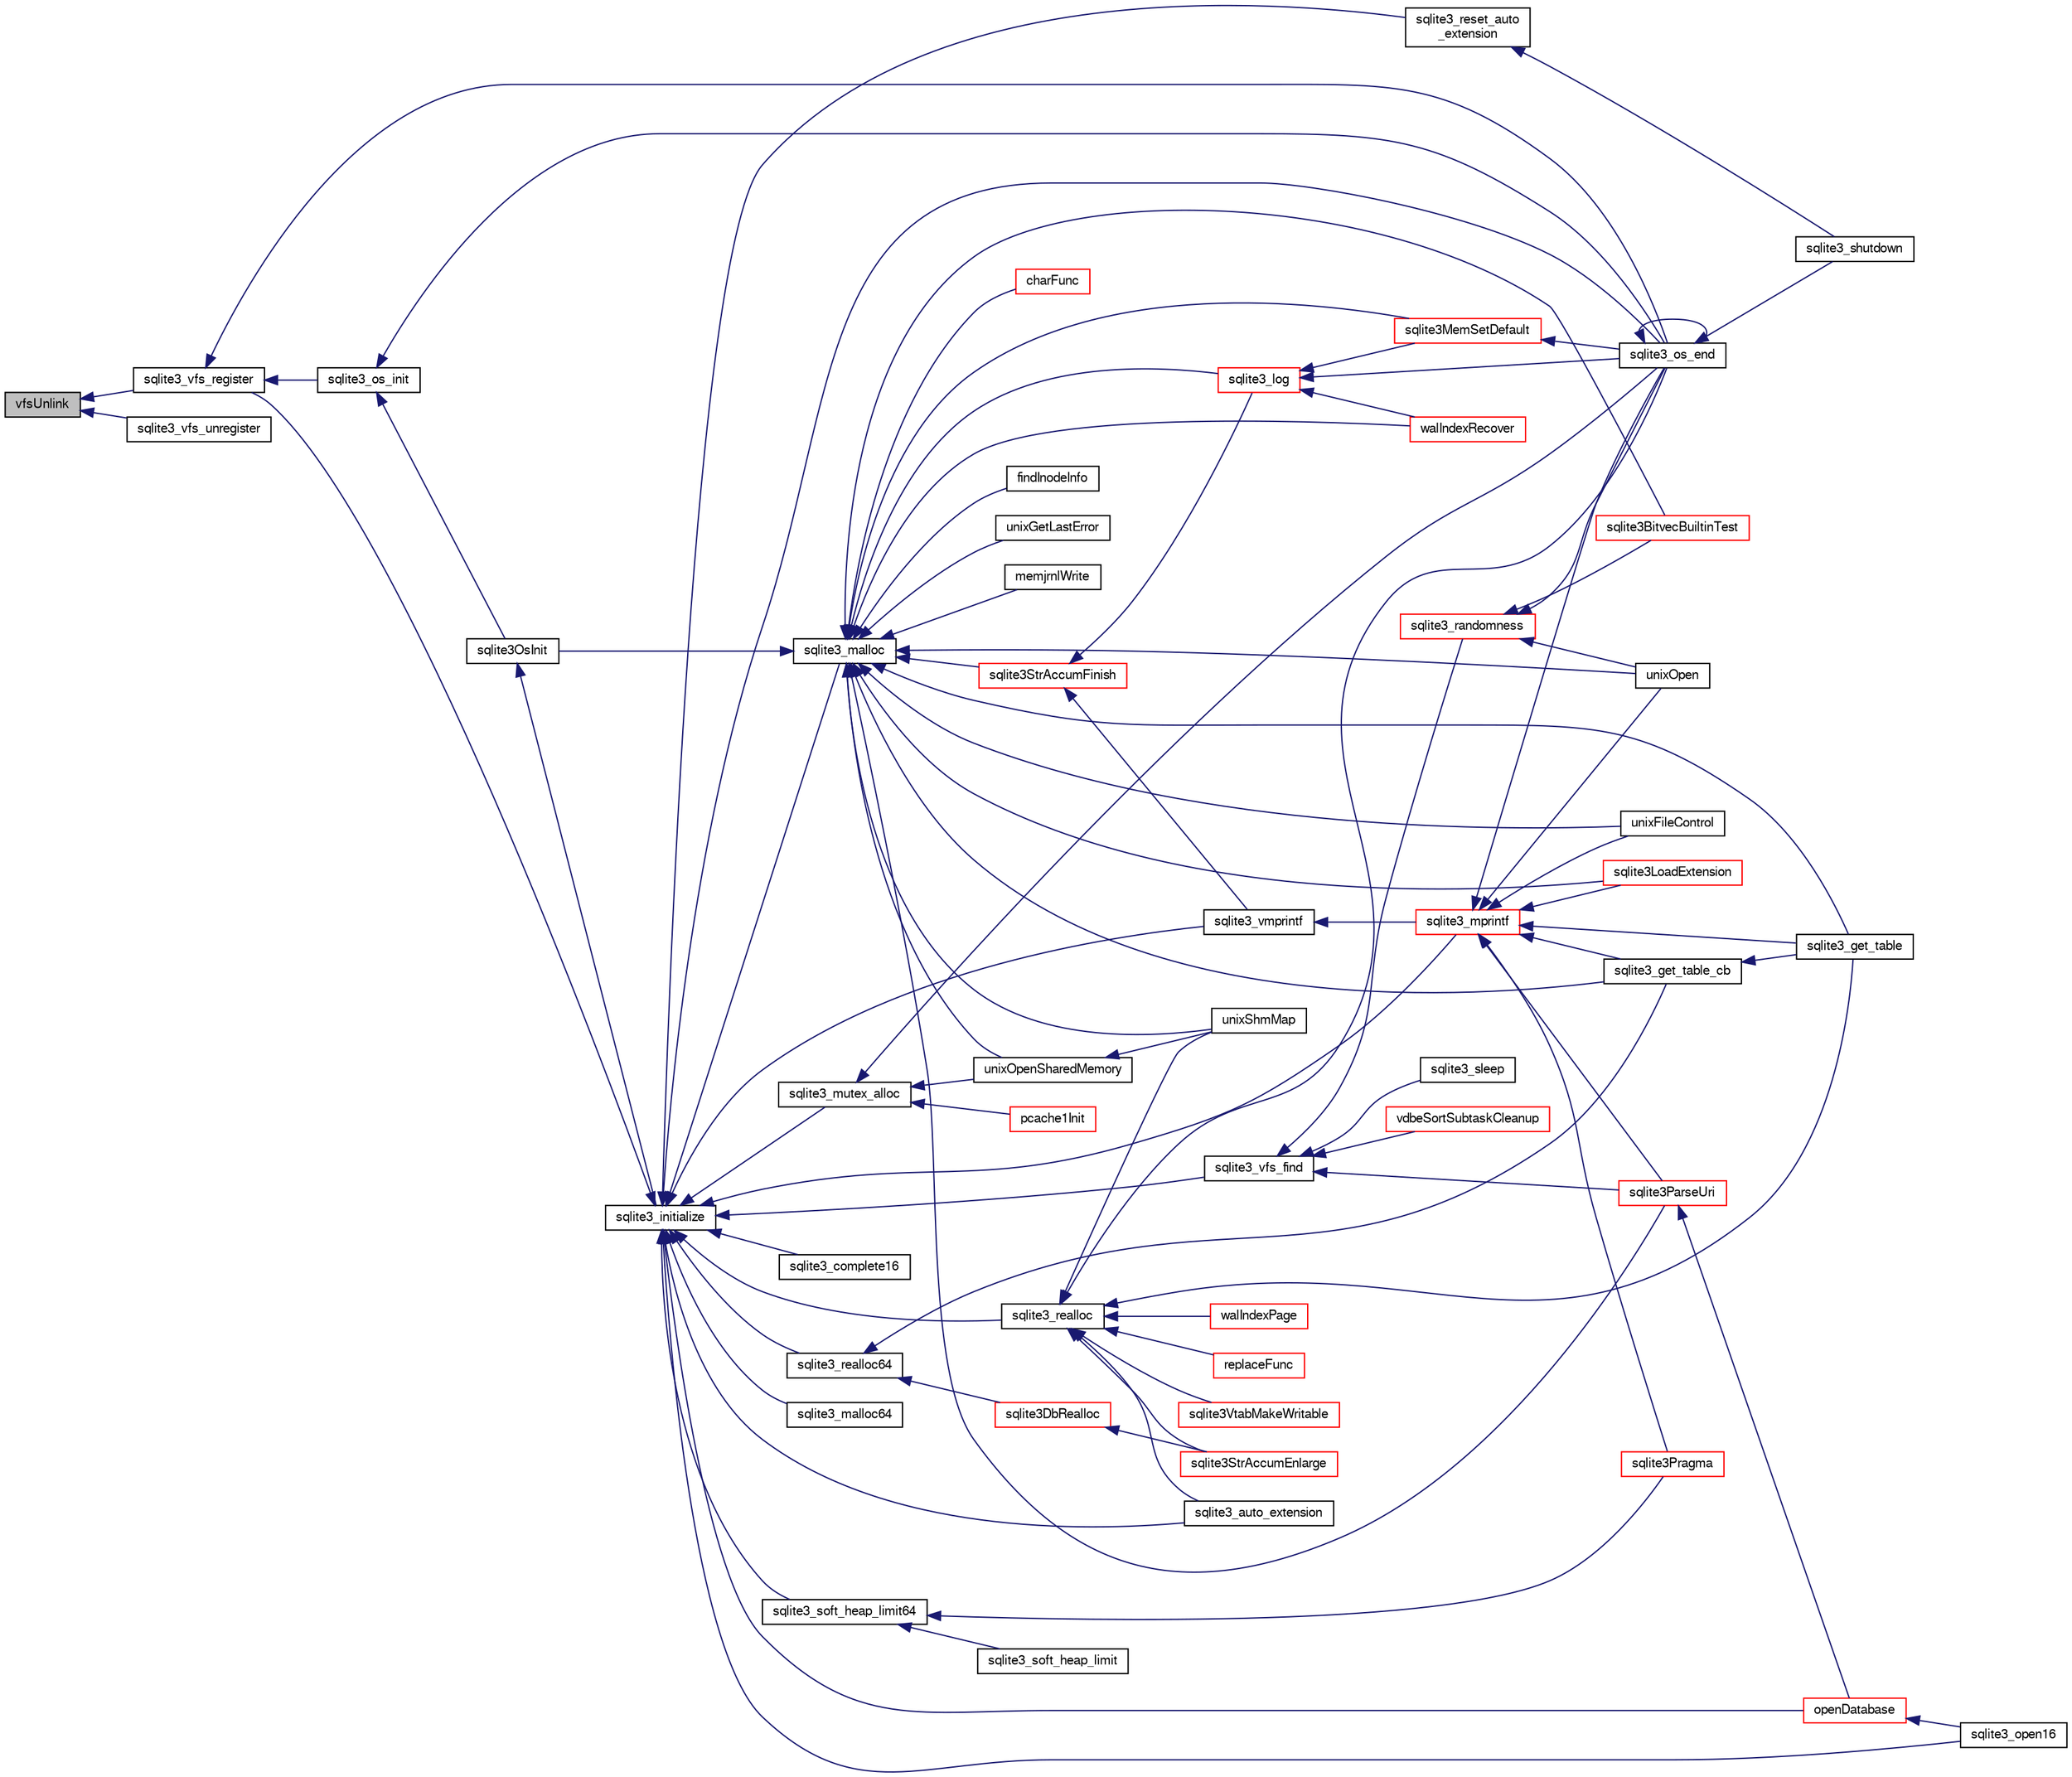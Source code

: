 digraph "vfsUnlink"
{
  edge [fontname="FreeSans",fontsize="10",labelfontname="FreeSans",labelfontsize="10"];
  node [fontname="FreeSans",fontsize="10",shape=record];
  rankdir="LR";
  Node889192 [label="vfsUnlink",height=0.2,width=0.4,color="black", fillcolor="grey75", style="filled", fontcolor="black"];
  Node889192 -> Node889193 [dir="back",color="midnightblue",fontsize="10",style="solid",fontname="FreeSans"];
  Node889193 [label="sqlite3_vfs_register",height=0.2,width=0.4,color="black", fillcolor="white", style="filled",URL="$sqlite3_8h.html#a7184b289ccd4c4c7200589137d88c4ae"];
  Node889193 -> Node889194 [dir="back",color="midnightblue",fontsize="10",style="solid",fontname="FreeSans"];
  Node889194 [label="sqlite3_os_init",height=0.2,width=0.4,color="black", fillcolor="white", style="filled",URL="$sqlite3_8h.html#acebc2290d00a32d3afe2361f2979038b"];
  Node889194 -> Node889195 [dir="back",color="midnightblue",fontsize="10",style="solid",fontname="FreeSans"];
  Node889195 [label="sqlite3OsInit",height=0.2,width=0.4,color="black", fillcolor="white", style="filled",URL="$sqlite3_8c.html#afeaa886fe1ca086a30fd278b1d069762"];
  Node889195 -> Node889196 [dir="back",color="midnightblue",fontsize="10",style="solid",fontname="FreeSans"];
  Node889196 [label="sqlite3_initialize",height=0.2,width=0.4,color="black", fillcolor="white", style="filled",URL="$sqlite3_8h.html#ab0c0ee2d5d4cf8b28e9572296a8861df"];
  Node889196 -> Node889197 [dir="back",color="midnightblue",fontsize="10",style="solid",fontname="FreeSans"];
  Node889197 [label="sqlite3_vfs_find",height=0.2,width=0.4,color="black", fillcolor="white", style="filled",URL="$sqlite3_8h.html#ac201a26de3dfa1d6deb8069eb8d95627"];
  Node889197 -> Node889198 [dir="back",color="midnightblue",fontsize="10",style="solid",fontname="FreeSans"];
  Node889198 [label="sqlite3_randomness",height=0.2,width=0.4,color="red", fillcolor="white", style="filled",URL="$sqlite3_8h.html#aa452ad88657d4606e137b09c4e9315c7"];
  Node889198 -> Node889202 [dir="back",color="midnightblue",fontsize="10",style="solid",fontname="FreeSans"];
  Node889202 [label="unixOpen",height=0.2,width=0.4,color="black", fillcolor="white", style="filled",URL="$sqlite3_8c.html#a8ed5efc47b6e14f7805cd1bb9b215775"];
  Node889198 -> Node889203 [dir="back",color="midnightblue",fontsize="10",style="solid",fontname="FreeSans"];
  Node889203 [label="sqlite3_os_end",height=0.2,width=0.4,color="black", fillcolor="white", style="filled",URL="$sqlite3_8h.html#a2288c95881ecca13d994e42b6a958906"];
  Node889203 -> Node889203 [dir="back",color="midnightblue",fontsize="10",style="solid",fontname="FreeSans"];
  Node889203 -> Node889204 [dir="back",color="midnightblue",fontsize="10",style="solid",fontname="FreeSans"];
  Node889204 [label="sqlite3_shutdown",height=0.2,width=0.4,color="black", fillcolor="white", style="filled",URL="$sqlite3_8h.html#aeaf9947fe863ba3d3aca061475e3af2e"];
  Node889198 -> Node889205 [dir="back",color="midnightblue",fontsize="10",style="solid",fontname="FreeSans"];
  Node889205 [label="sqlite3BitvecBuiltinTest",height=0.2,width=0.4,color="red", fillcolor="white", style="filled",URL="$sqlite3_8c.html#a9b4e3e921ce1ede6f10a9106c034ff9b"];
  Node889197 -> Node889602 [dir="back",color="midnightblue",fontsize="10",style="solid",fontname="FreeSans"];
  Node889602 [label="vdbeSortSubtaskCleanup",height=0.2,width=0.4,color="red", fillcolor="white", style="filled",URL="$sqlite3_8c.html#abc8ce4c3ef58cc10f5b27642aab32b30"];
  Node889197 -> Node889605 [dir="back",color="midnightblue",fontsize="10",style="solid",fontname="FreeSans"];
  Node889605 [label="sqlite3ParseUri",height=0.2,width=0.4,color="red", fillcolor="white", style="filled",URL="$sqlite3_8c.html#aaa912f29a67460d8b2186c97056e8767"];
  Node889605 -> Node889447 [dir="back",color="midnightblue",fontsize="10",style="solid",fontname="FreeSans"];
  Node889447 [label="openDatabase",height=0.2,width=0.4,color="red", fillcolor="white", style="filled",URL="$sqlite3_8c.html#a6a9c3bc3a64234e863413f41db473758"];
  Node889447 -> Node889450 [dir="back",color="midnightblue",fontsize="10",style="solid",fontname="FreeSans"];
  Node889450 [label="sqlite3_open16",height=0.2,width=0.4,color="black", fillcolor="white", style="filled",URL="$sqlite3_8h.html#adbc401bb96713f32e553db32f6f3ca33"];
  Node889197 -> Node889606 [dir="back",color="midnightblue",fontsize="10",style="solid",fontname="FreeSans"];
  Node889606 [label="sqlite3_sleep",height=0.2,width=0.4,color="black", fillcolor="white", style="filled",URL="$sqlite3_8h.html#ad0c133ddbbecb6433f3c6ebef8966efa"];
  Node889196 -> Node889193 [dir="back",color="midnightblue",fontsize="10",style="solid",fontname="FreeSans"];
  Node889196 -> Node889607 [dir="back",color="midnightblue",fontsize="10",style="solid",fontname="FreeSans"];
  Node889607 [label="sqlite3_mutex_alloc",height=0.2,width=0.4,color="black", fillcolor="white", style="filled",URL="$sqlite3_8h.html#aa3f89418cd18e99596435c958b29b650"];
  Node889607 -> Node889608 [dir="back",color="midnightblue",fontsize="10",style="solid",fontname="FreeSans"];
  Node889608 [label="unixOpenSharedMemory",height=0.2,width=0.4,color="black", fillcolor="white", style="filled",URL="$sqlite3_8c.html#a30775afa2e08ca6ddc7853326afed7c7"];
  Node889608 -> Node889609 [dir="back",color="midnightblue",fontsize="10",style="solid",fontname="FreeSans"];
  Node889609 [label="unixShmMap",height=0.2,width=0.4,color="black", fillcolor="white", style="filled",URL="$sqlite3_8c.html#aeaa77f0ab08a4f4ee5f86e8c9727e974"];
  Node889607 -> Node889203 [dir="back",color="midnightblue",fontsize="10",style="solid",fontname="FreeSans"];
  Node889607 -> Node889610 [dir="back",color="midnightblue",fontsize="10",style="solid",fontname="FreeSans"];
  Node889610 [label="pcache1Init",height=0.2,width=0.4,color="red", fillcolor="white", style="filled",URL="$sqlite3_8c.html#a05e9c1daf3dd812db1d769b69b20e069"];
  Node889196 -> Node889680 [dir="back",color="midnightblue",fontsize="10",style="solid",fontname="FreeSans"];
  Node889680 [label="sqlite3_soft_heap_limit64",height=0.2,width=0.4,color="black", fillcolor="white", style="filled",URL="$sqlite3_8h.html#ab37b3a4d1652e3acb2c43d1252e6b852"];
  Node889680 -> Node889681 [dir="back",color="midnightblue",fontsize="10",style="solid",fontname="FreeSans"];
  Node889681 [label="sqlite3_soft_heap_limit",height=0.2,width=0.4,color="black", fillcolor="white", style="filled",URL="$sqlite3_8h.html#a18c3472581de3072201723e798524fdc"];
  Node889680 -> Node889290 [dir="back",color="midnightblue",fontsize="10",style="solid",fontname="FreeSans"];
  Node889290 [label="sqlite3Pragma",height=0.2,width=0.4,color="red", fillcolor="white", style="filled",URL="$sqlite3_8c.html#a111391370f58f8e6a6eca51fd34d62ed"];
  Node889196 -> Node889682 [dir="back",color="midnightblue",fontsize="10",style="solid",fontname="FreeSans"];
  Node889682 [label="sqlite3_malloc",height=0.2,width=0.4,color="black", fillcolor="white", style="filled",URL="$sqlite3_8h.html#a510e31845345737f17d86ce0b2328356"];
  Node889682 -> Node889195 [dir="back",color="midnightblue",fontsize="10",style="solid",fontname="FreeSans"];
  Node889682 -> Node889678 [dir="back",color="midnightblue",fontsize="10",style="solid",fontname="FreeSans"];
  Node889678 [label="sqlite3MemSetDefault",height=0.2,width=0.4,color="red", fillcolor="white", style="filled",URL="$sqlite3_8c.html#a162fbfd727e92c5f8f72625b5ff62549"];
  Node889678 -> Node889203 [dir="back",color="midnightblue",fontsize="10",style="solid",fontname="FreeSans"];
  Node889682 -> Node889683 [dir="back",color="midnightblue",fontsize="10",style="solid",fontname="FreeSans"];
  Node889683 [label="sqlite3StrAccumFinish",height=0.2,width=0.4,color="red", fillcolor="white", style="filled",URL="$sqlite3_8c.html#adb7f26b10ac1b847db6f000ef4c2e2ba"];
  Node889683 -> Node889757 [dir="back",color="midnightblue",fontsize="10",style="solid",fontname="FreeSans"];
  Node889757 [label="sqlite3_vmprintf",height=0.2,width=0.4,color="black", fillcolor="white", style="filled",URL="$sqlite3_8h.html#ac240de67ddf003828f16a6d9dd3fa3ca"];
  Node889757 -> Node889758 [dir="back",color="midnightblue",fontsize="10",style="solid",fontname="FreeSans"];
  Node889758 [label="sqlite3_mprintf",height=0.2,width=0.4,color="red", fillcolor="white", style="filled",URL="$sqlite3_8h.html#a9533933e57f7ccbb48c32041ce3a8862"];
  Node889758 -> Node889201 [dir="back",color="midnightblue",fontsize="10",style="solid",fontname="FreeSans"];
  Node889201 [label="unixFileControl",height=0.2,width=0.4,color="black", fillcolor="white", style="filled",URL="$sqlite3_8c.html#ad71f213fa385cc58f307cefd953c03ae"];
  Node889758 -> Node889202 [dir="back",color="midnightblue",fontsize="10",style="solid",fontname="FreeSans"];
  Node889758 -> Node889203 [dir="back",color="midnightblue",fontsize="10",style="solid",fontname="FreeSans"];
  Node889758 -> Node889761 [dir="back",color="midnightblue",fontsize="10",style="solid",fontname="FreeSans"];
  Node889761 [label="sqlite3LoadExtension",height=0.2,width=0.4,color="red", fillcolor="white", style="filled",URL="$sqlite3_8c.html#a3b46232455de4779a67c63b2c9004245"];
  Node889758 -> Node889290 [dir="back",color="midnightblue",fontsize="10",style="solid",fontname="FreeSans"];
  Node889758 -> Node889764 [dir="back",color="midnightblue",fontsize="10",style="solid",fontname="FreeSans"];
  Node889764 [label="sqlite3_get_table_cb",height=0.2,width=0.4,color="black", fillcolor="white", style="filled",URL="$sqlite3_8c.html#a1dbaba1b543953c0dade97357c5866b1"];
  Node889764 -> Node889406 [dir="back",color="midnightblue",fontsize="10",style="solid",fontname="FreeSans"];
  Node889406 [label="sqlite3_get_table",height=0.2,width=0.4,color="black", fillcolor="white", style="filled",URL="$sqlite3_8h.html#a5effeac4e12df57beaa35c5be1f61579"];
  Node889758 -> Node889406 [dir="back",color="midnightblue",fontsize="10",style="solid",fontname="FreeSans"];
  Node889758 -> Node889605 [dir="back",color="midnightblue",fontsize="10",style="solid",fontname="FreeSans"];
  Node889683 -> Node889868 [dir="back",color="midnightblue",fontsize="10",style="solid",fontname="FreeSans"];
  Node889868 [label="sqlite3_log",height=0.2,width=0.4,color="red", fillcolor="white", style="filled",URL="$sqlite3_8h.html#a298c9699bf9c143662c6b1fec4b2dc3b"];
  Node889868 -> Node889678 [dir="back",color="midnightblue",fontsize="10",style="solid",fontname="FreeSans"];
  Node889868 -> Node889203 [dir="back",color="midnightblue",fontsize="10",style="solid",fontname="FreeSans"];
  Node889868 -> Node889796 [dir="back",color="midnightblue",fontsize="10",style="solid",fontname="FreeSans"];
  Node889796 [label="walIndexRecover",height=0.2,width=0.4,color="red", fillcolor="white", style="filled",URL="$sqlite3_8c.html#ab4ee99f3710323acbeb6c495dd18d205"];
  Node889682 -> Node889868 [dir="back",color="midnightblue",fontsize="10",style="solid",fontname="FreeSans"];
  Node889682 -> Node889947 [dir="back",color="midnightblue",fontsize="10",style="solid",fontname="FreeSans"];
  Node889947 [label="findInodeInfo",height=0.2,width=0.4,color="black", fillcolor="white", style="filled",URL="$sqlite3_8c.html#ac92c39062e69a79c4a62dfd55242c782"];
  Node889682 -> Node889201 [dir="back",color="midnightblue",fontsize="10",style="solid",fontname="FreeSans"];
  Node889682 -> Node889608 [dir="back",color="midnightblue",fontsize="10",style="solid",fontname="FreeSans"];
  Node889682 -> Node889609 [dir="back",color="midnightblue",fontsize="10",style="solid",fontname="FreeSans"];
  Node889682 -> Node889202 [dir="back",color="midnightblue",fontsize="10",style="solid",fontname="FreeSans"];
  Node889682 -> Node889779 [dir="back",color="midnightblue",fontsize="10",style="solid",fontname="FreeSans"];
  Node889779 [label="unixGetLastError",height=0.2,width=0.4,color="black", fillcolor="white", style="filled",URL="$sqlite3_8c.html#aed1e42f49d74b419c3c85b559dd61240"];
  Node889682 -> Node889205 [dir="back",color="midnightblue",fontsize="10",style="solid",fontname="FreeSans"];
  Node889682 -> Node889796 [dir="back",color="midnightblue",fontsize="10",style="solid",fontname="FreeSans"];
  Node889682 -> Node889948 [dir="back",color="midnightblue",fontsize="10",style="solid",fontname="FreeSans"];
  Node889948 [label="memjrnlWrite",height=0.2,width=0.4,color="black", fillcolor="white", style="filled",URL="$sqlite3_8c.html#af8bd7d5d7eafce5542f8de300a120c47"];
  Node889682 -> Node889949 [dir="back",color="midnightblue",fontsize="10",style="solid",fontname="FreeSans"];
  Node889949 [label="charFunc",height=0.2,width=0.4,color="red", fillcolor="white", style="filled",URL="$sqlite3_8c.html#ab9b72ce47fcea3c3b92e816435a0fd91"];
  Node889682 -> Node889761 [dir="back",color="midnightblue",fontsize="10",style="solid",fontname="FreeSans"];
  Node889682 -> Node889764 [dir="back",color="midnightblue",fontsize="10",style="solid",fontname="FreeSans"];
  Node889682 -> Node889406 [dir="back",color="midnightblue",fontsize="10",style="solid",fontname="FreeSans"];
  Node889682 -> Node889605 [dir="back",color="midnightblue",fontsize="10",style="solid",fontname="FreeSans"];
  Node889196 -> Node889950 [dir="back",color="midnightblue",fontsize="10",style="solid",fontname="FreeSans"];
  Node889950 [label="sqlite3_malloc64",height=0.2,width=0.4,color="black", fillcolor="white", style="filled",URL="$sqlite3_8h.html#a12b7ee85e539ea28c130c5c75b96a82a"];
  Node889196 -> Node889951 [dir="back",color="midnightblue",fontsize="10",style="solid",fontname="FreeSans"];
  Node889951 [label="sqlite3_realloc",height=0.2,width=0.4,color="black", fillcolor="white", style="filled",URL="$sqlite3_8h.html#a627f0eeface58024ef47403d8cc76b35"];
  Node889951 -> Node889952 [dir="back",color="midnightblue",fontsize="10",style="solid",fontname="FreeSans"];
  Node889952 [label="sqlite3StrAccumEnlarge",height=0.2,width=0.4,color="red", fillcolor="white", style="filled",URL="$sqlite3_8c.html#a38976500a97c69d65086eeccca82dd96"];
  Node889951 -> Node889609 [dir="back",color="midnightblue",fontsize="10",style="solid",fontname="FreeSans"];
  Node889951 -> Node889203 [dir="back",color="midnightblue",fontsize="10",style="solid",fontname="FreeSans"];
  Node889951 -> Node889958 [dir="back",color="midnightblue",fontsize="10",style="solid",fontname="FreeSans"];
  Node889958 [label="walIndexPage",height=0.2,width=0.4,color="red", fillcolor="white", style="filled",URL="$sqlite3_8c.html#affd3251fd1aa1218170d421177256e24"];
  Node889951 -> Node889821 [dir="back",color="midnightblue",fontsize="10",style="solid",fontname="FreeSans"];
  Node889821 [label="replaceFunc",height=0.2,width=0.4,color="red", fillcolor="white", style="filled",URL="$sqlite3_8c.html#a752b98a7c55d204c397a4902b49b1ce4"];
  Node889951 -> Node889967 [dir="back",color="midnightblue",fontsize="10",style="solid",fontname="FreeSans"];
  Node889967 [label="sqlite3_auto_extension",height=0.2,width=0.4,color="black", fillcolor="white", style="filled",URL="$sqlite3_8h.html#a85a95b45e94f6bcd52aa39b6acdb36d7"];
  Node889951 -> Node889406 [dir="back",color="midnightblue",fontsize="10",style="solid",fontname="FreeSans"];
  Node889951 -> Node889968 [dir="back",color="midnightblue",fontsize="10",style="solid",fontname="FreeSans"];
  Node889968 [label="sqlite3VtabMakeWritable",height=0.2,width=0.4,color="red", fillcolor="white", style="filled",URL="$sqlite3_8c.html#a58c646608238d2619371c3e8b6bc0d86"];
  Node889196 -> Node889969 [dir="back",color="midnightblue",fontsize="10",style="solid",fontname="FreeSans"];
  Node889969 [label="sqlite3_realloc64",height=0.2,width=0.4,color="black", fillcolor="white", style="filled",URL="$sqlite3_8h.html#afe88c85e9f864a3fd92941cad197245d"];
  Node889969 -> Node889970 [dir="back",color="midnightblue",fontsize="10",style="solid",fontname="FreeSans"];
  Node889970 [label="sqlite3DbRealloc",height=0.2,width=0.4,color="red", fillcolor="white", style="filled",URL="$sqlite3_8c.html#ae028f4902a9d29bcaf310ff289ee87dc"];
  Node889970 -> Node889952 [dir="back",color="midnightblue",fontsize="10",style="solid",fontname="FreeSans"];
  Node889969 -> Node889764 [dir="back",color="midnightblue",fontsize="10",style="solid",fontname="FreeSans"];
  Node889196 -> Node889757 [dir="back",color="midnightblue",fontsize="10",style="solid",fontname="FreeSans"];
  Node889196 -> Node889758 [dir="back",color="midnightblue",fontsize="10",style="solid",fontname="FreeSans"];
  Node889196 -> Node889203 [dir="back",color="midnightblue",fontsize="10",style="solid",fontname="FreeSans"];
  Node889196 -> Node889967 [dir="back",color="midnightblue",fontsize="10",style="solid",fontname="FreeSans"];
  Node889196 -> Node890069 [dir="back",color="midnightblue",fontsize="10",style="solid",fontname="FreeSans"];
  Node890069 [label="sqlite3_reset_auto\l_extension",height=0.2,width=0.4,color="black", fillcolor="white", style="filled",URL="$sqlite3_8h.html#ac33f4064ae6690cada7bdc89e8153ffc"];
  Node890069 -> Node889204 [dir="back",color="midnightblue",fontsize="10",style="solid",fontname="FreeSans"];
  Node889196 -> Node889934 [dir="back",color="midnightblue",fontsize="10",style="solid",fontname="FreeSans"];
  Node889934 [label="sqlite3_complete16",height=0.2,width=0.4,color="black", fillcolor="white", style="filled",URL="$sqlite3_8h.html#a3260341c2ef82787acca48414a1d03a1"];
  Node889196 -> Node889447 [dir="back",color="midnightblue",fontsize="10",style="solid",fontname="FreeSans"];
  Node889196 -> Node889450 [dir="back",color="midnightblue",fontsize="10",style="solid",fontname="FreeSans"];
  Node889194 -> Node889203 [dir="back",color="midnightblue",fontsize="10",style="solid",fontname="FreeSans"];
  Node889193 -> Node889203 [dir="back",color="midnightblue",fontsize="10",style="solid",fontname="FreeSans"];
  Node889192 -> Node890070 [dir="back",color="midnightblue",fontsize="10",style="solid",fontname="FreeSans"];
  Node890070 [label="sqlite3_vfs_unregister",height=0.2,width=0.4,color="black", fillcolor="white", style="filled",URL="$sqlite3_8h.html#a1bd343f84cfe74c81c8080905814abd9"];
}
